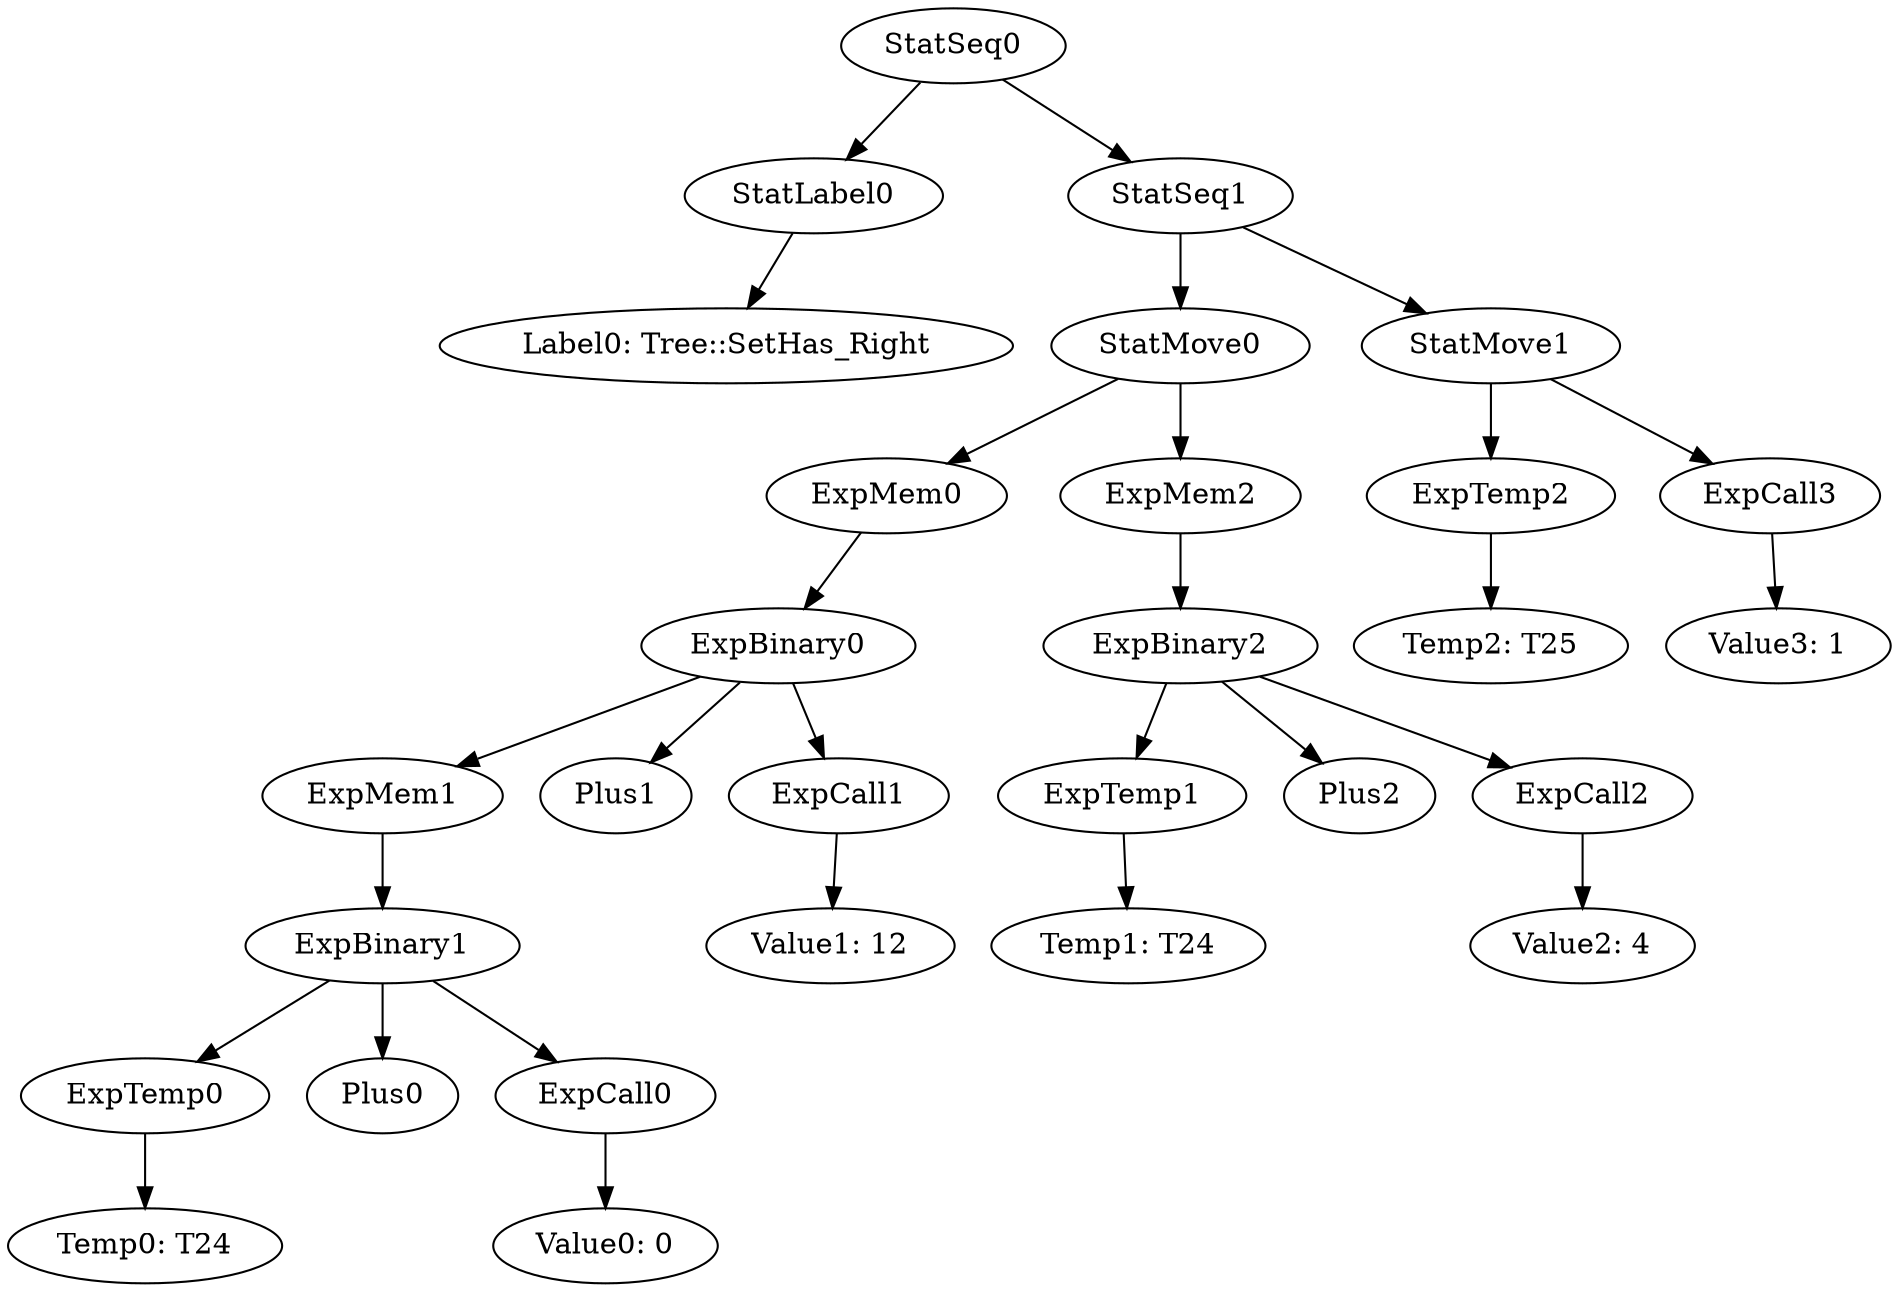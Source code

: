 digraph {
	ordering = out;
	StatMove1 -> ExpTemp2;
	StatMove1 -> ExpCall3;
	ExpTemp2 -> "Temp2: T25";
	ExpCall3 -> "Value3: 1";
	ExpTemp1 -> "Temp1: T24";
	ExpMem2 -> ExpBinary2;
	ExpTemp0 -> "Temp0: T24";
	StatSeq0 -> StatLabel0;
	StatSeq0 -> StatSeq1;
	StatLabel0 -> "Label0: Tree::SetHas_Right";
	StatSeq1 -> StatMove0;
	StatSeq1 -> StatMove1;
	ExpBinary2 -> ExpTemp1;
	ExpBinary2 -> Plus2;
	ExpBinary2 -> ExpCall2;
	ExpCall0 -> "Value0: 0";
	ExpMem1 -> ExpBinary1;
	ExpBinary1 -> ExpTemp0;
	ExpBinary1 -> Plus0;
	ExpBinary1 -> ExpCall0;
	ExpMem0 -> ExpBinary0;
	ExpBinary0 -> ExpMem1;
	ExpBinary0 -> Plus1;
	ExpBinary0 -> ExpCall1;
	ExpCall1 -> "Value1: 12";
	ExpCall2 -> "Value2: 4";
	StatMove0 -> ExpMem0;
	StatMove0 -> ExpMem2;
}

